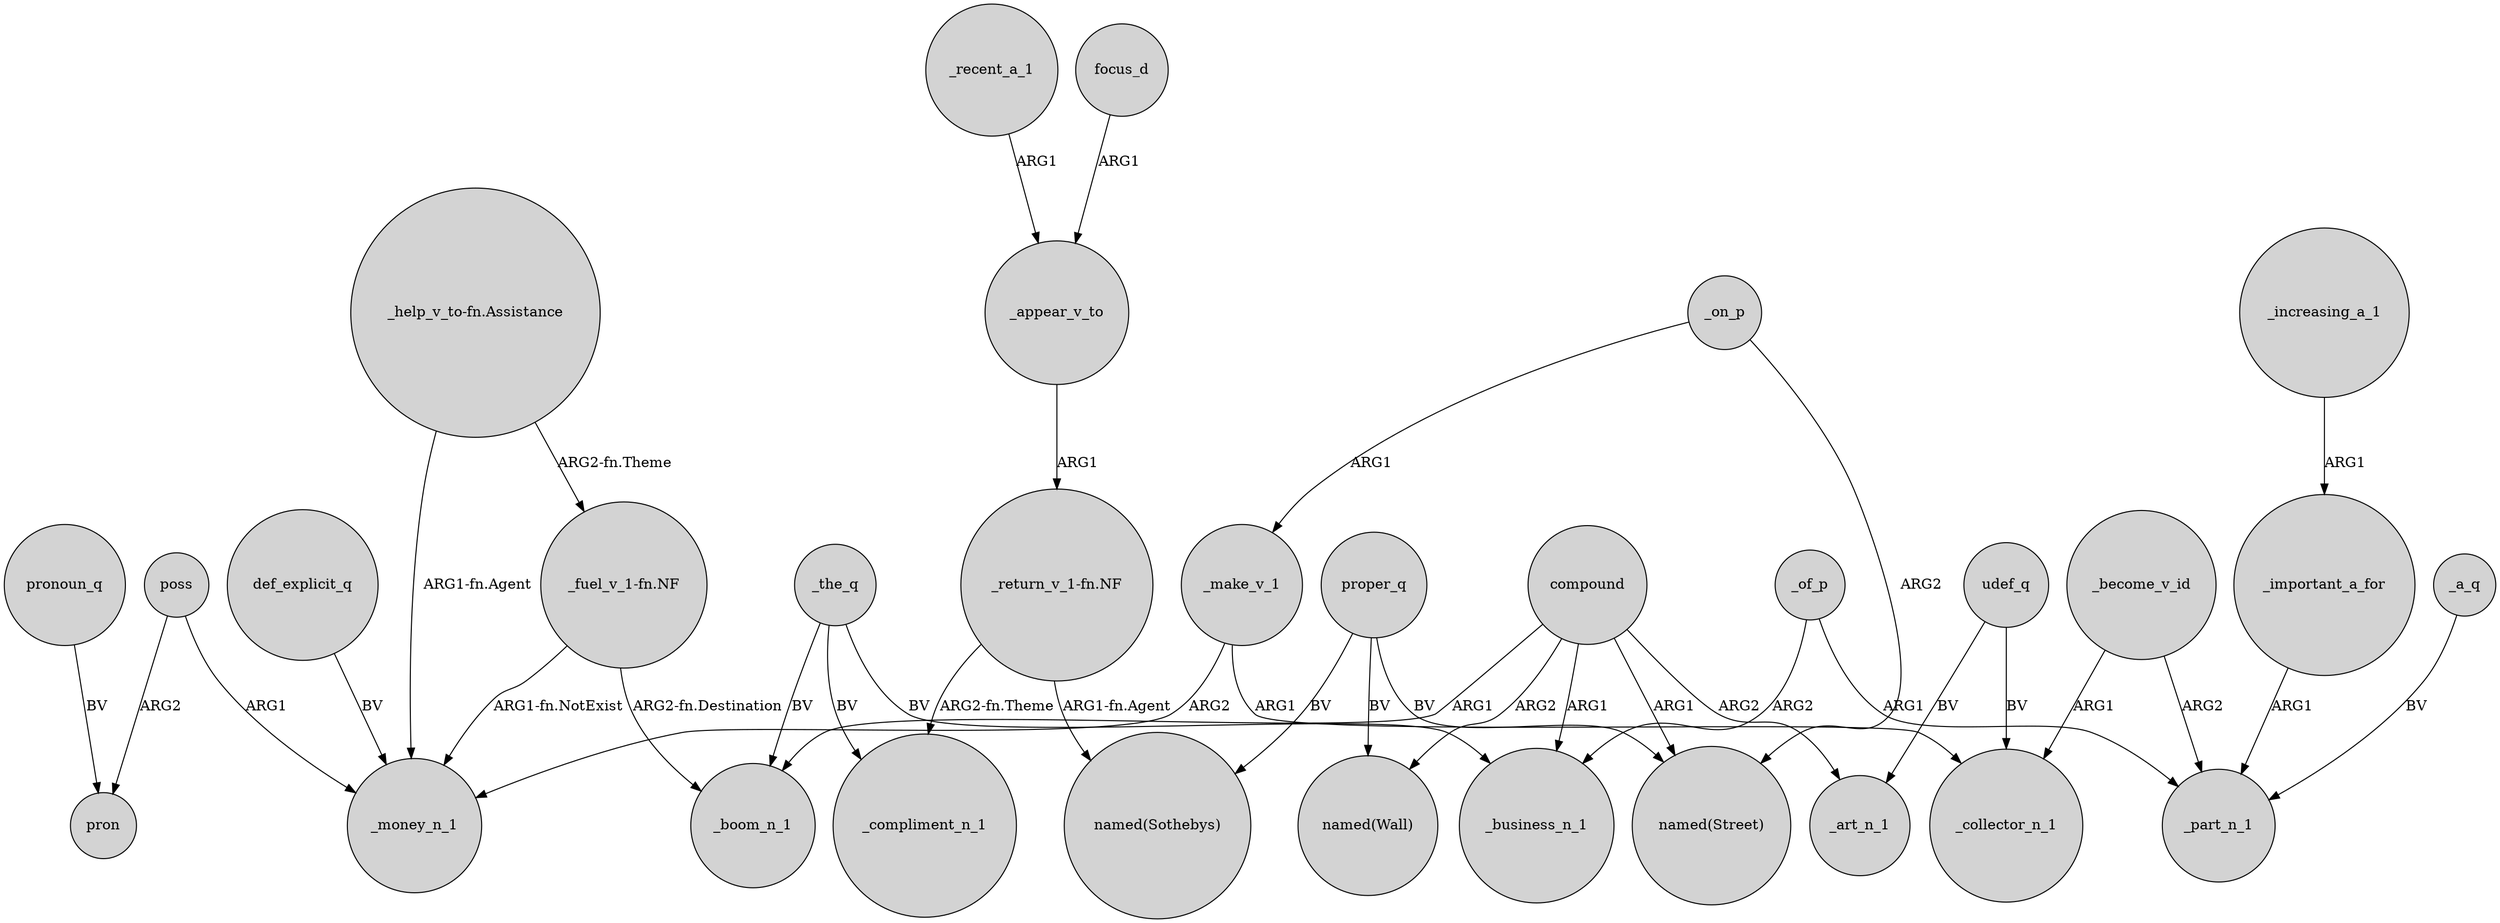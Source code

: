 digraph {
	node [shape=circle style=filled]
	_the_q -> _business_n_1 [label=BV]
	_the_q -> _boom_n_1 [label=BV]
	proper_q -> "named(Sothebys)" [label=BV]
	poss -> pron [label=ARG2]
	"_help_v_to-fn.Assistance" -> "_fuel_v_1-fn.NF" [label="ARG2-fn.Theme"]
	_appear_v_to -> "_return_v_1-fn.NF" [label=ARG1]
	compound -> "named(Street)" [label=ARG1]
	proper_q -> "named(Wall)" [label=BV]
	_the_q -> _compliment_n_1 [label=BV]
	_on_p -> _make_v_1 [label=ARG1]
	udef_q -> _art_n_1 [label=BV]
	"_help_v_to-fn.Assistance" -> _money_n_1 [label="ARG1-fn.Agent"]
	"_fuel_v_1-fn.NF" -> _boom_n_1 [label="ARG2-fn.Destination"]
	compound -> _art_n_1 [label=ARG2]
	_make_v_1 -> _collector_n_1 [label=ARG1]
	udef_q -> _collector_n_1 [label=BV]
	_become_v_id -> _collector_n_1 [label=ARG1]
	"_fuel_v_1-fn.NF" -> _money_n_1 [label="ARG1-fn.NotExist"]
	"_return_v_1-fn.NF" -> "named(Sothebys)" [label="ARG1-fn.Agent"]
	_of_p -> _part_n_1 [label=ARG1]
	_recent_a_1 -> _appear_v_to [label=ARG1]
	_of_p -> _business_n_1 [label=ARG2]
	_become_v_id -> _part_n_1 [label=ARG2]
	proper_q -> "named(Street)" [label=BV]
	pronoun_q -> pron [label=BV]
	_increasing_a_1 -> _important_a_for [label=ARG1]
	compound -> "named(Wall)" [label=ARG2]
	compound -> _business_n_1 [label=ARG1]
	poss -> _money_n_1 [label=ARG1]
	_on_p -> "named(Street)" [label=ARG2]
	_make_v_1 -> _money_n_1 [label=ARG2]
	"_return_v_1-fn.NF" -> _compliment_n_1 [label="ARG2-fn.Theme"]
	focus_d -> _appear_v_to [label=ARG1]
	_important_a_for -> _part_n_1 [label=ARG1]
	_a_q -> _part_n_1 [label=BV]
	compound -> _boom_n_1 [label=ARG1]
	def_explicit_q -> _money_n_1 [label=BV]
}
